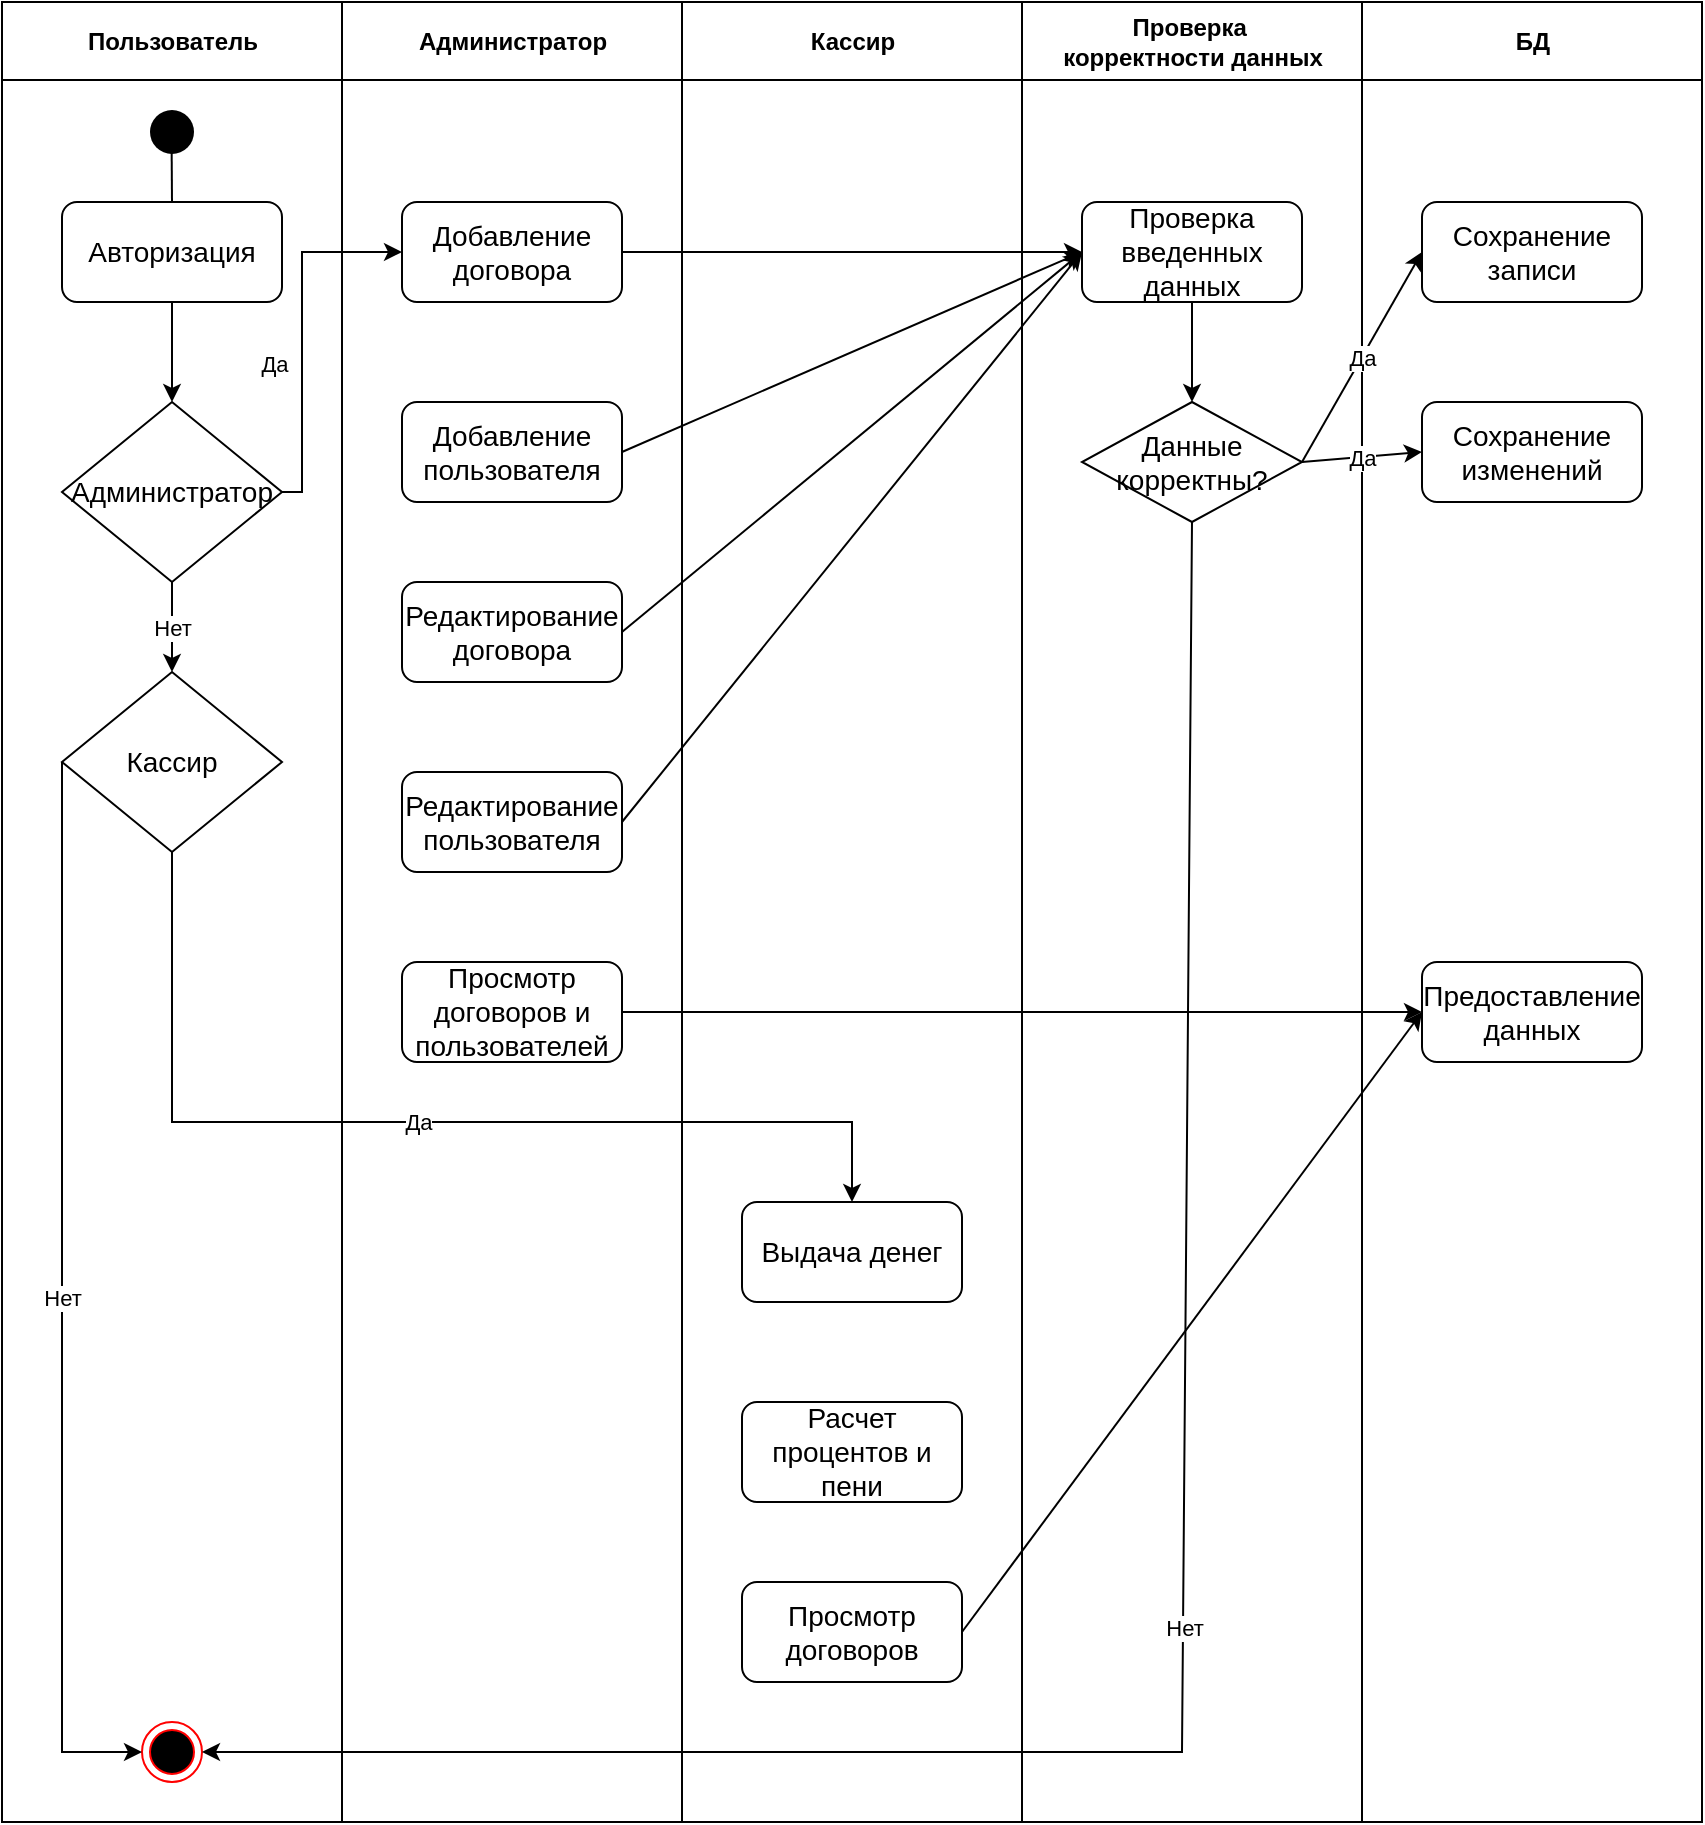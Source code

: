 <mxfile version="24.8.6">
  <diagram name="Страница — 1" id="yu08dZkPonVUcxdfUiRS">
    <mxGraphModel dx="2206" dy="1148" grid="1" gridSize="10" guides="1" tooltips="1" connect="1" arrows="1" fold="1" page="1" pageScale="1" pageWidth="827" pageHeight="1169" math="0" shadow="0">
      <root>
        <mxCell id="0" />
        <mxCell id="1" parent="0" />
        <mxCell id="oCJuTsg-3VOqoSwkAU5J-2" value="&lt;p style=&quot;margin: 4px 0px 0px;&quot;&gt;&lt;/p&gt;" style="verticalAlign=top;align=center;overflow=fill;html=1;whiteSpace=wrap;movable=1;resizable=1;rotatable=1;deletable=1;editable=1;locked=0;connectable=1;container=0;" vertex="1" parent="1">
          <mxGeometry width="170" height="910" as="geometry" />
        </mxCell>
        <mxCell id="oCJuTsg-3VOqoSwkAU5J-3" value="&lt;p style=&quot;margin: 4px 0px 0px;&quot;&gt;&lt;/p&gt;" style="verticalAlign=top;align=center;overflow=fill;html=1;whiteSpace=wrap;movable=1;resizable=1;rotatable=1;deletable=1;editable=1;locked=0;connectable=1;container=0;" vertex="1" parent="1">
          <mxGeometry x="170" width="170" height="910" as="geometry" />
        </mxCell>
        <mxCell id="oCJuTsg-3VOqoSwkAU5J-4" value="&lt;p style=&quot;margin: 4px 0px 0px;&quot;&gt;&lt;/p&gt;" style="verticalAlign=top;align=center;overflow=fill;html=1;whiteSpace=wrap;movable=1;resizable=1;rotatable=1;deletable=1;editable=1;locked=0;connectable=1;container=0;" vertex="1" parent="1">
          <mxGeometry x="340" width="170" height="910" as="geometry" />
        </mxCell>
        <mxCell id="oCJuTsg-3VOqoSwkAU5J-5" value="" style="verticalAlign=top;align=center;overflow=fill;html=1;whiteSpace=wrap;movable=1;resizable=1;rotatable=1;deletable=1;editable=1;locked=0;connectable=1;container=0;" vertex="1" parent="1">
          <mxGeometry x="680" width="170" height="910" as="geometry" />
        </mxCell>
        <mxCell id="oCJuTsg-3VOqoSwkAU5J-6" value="&lt;p style=&quot;margin: 4px 0px 0px; font-size: 11px;&quot;&gt;&lt;/p&gt;&lt;p style=&quot;margin: 4px 0px 0px; font-size: 11px;&quot;&gt;&lt;/p&gt;" style="verticalAlign=top;align=center;overflow=fill;html=1;whiteSpace=wrap;movable=1;resizable=1;rotatable=1;deletable=1;editable=1;locked=0;connectable=1;container=0;" vertex="1" parent="1">
          <mxGeometry x="510" width="170" height="910" as="geometry" />
        </mxCell>
        <mxCell id="oCJuTsg-3VOqoSwkAU5J-7" value="БД" style="text;align=center;fontStyle=1;verticalAlign=middle;spacingLeft=3;spacingRight=3;strokeColor=none;rotatable=0;points=[[0,0.5],[1,0.5]];portConstraint=eastwest;html=1;container=0;" vertex="1" parent="1">
          <mxGeometry x="725" y="10" width="80" height="20" as="geometry" />
        </mxCell>
        <mxCell id="oCJuTsg-3VOqoSwkAU5J-8" value="Проверка&amp;nbsp;&lt;div&gt;корректности данных&lt;/div&gt;" style="text;align=center;fontStyle=1;verticalAlign=middle;spacingLeft=3;spacingRight=3;strokeColor=none;rotatable=0;points=[[0,0.5],[1,0.5]];portConstraint=eastwest;html=1;container=0;" vertex="1" parent="1">
          <mxGeometry x="515" y="5" width="160" height="30" as="geometry" />
        </mxCell>
        <mxCell id="oCJuTsg-3VOqoSwkAU5J-9" value="Кассир" style="text;align=center;fontStyle=1;verticalAlign=middle;spacingLeft=3;spacingRight=3;strokeColor=none;rotatable=0;points=[[0,0.5],[1,0.5]];portConstraint=eastwest;html=1;container=0;" vertex="1" parent="1">
          <mxGeometry x="385" y="10" width="80" height="20" as="geometry" />
        </mxCell>
        <mxCell id="oCJuTsg-3VOqoSwkAU5J-10" value="Администратор" style="text;align=center;fontStyle=1;verticalAlign=middle;spacingLeft=3;spacingRight=3;strokeColor=none;rotatable=0;points=[[0,0.5],[1,0.5]];portConstraint=eastwest;html=1;container=0;" vertex="1" parent="1">
          <mxGeometry x="205" y="10" width="100" height="20" as="geometry" />
        </mxCell>
        <mxCell id="oCJuTsg-3VOqoSwkAU5J-11" value="Пользователь" style="text;align=center;fontStyle=1;verticalAlign=middle;spacingLeft=3;spacingRight=3;strokeColor=none;rotatable=0;points=[[0,0.5],[1,0.5]];portConstraint=eastwest;html=1;container=0;" vertex="1" parent="1">
          <mxGeometry x="40" y="10" width="90" height="20" as="geometry" />
        </mxCell>
        <mxCell id="oCJuTsg-3VOqoSwkAU5J-12" value="" style="line;strokeWidth=1;fillColor=none;align=left;verticalAlign=middle;spacingTop=-1;spacingLeft=3;spacingRight=3;rotatable=0;labelPosition=right;points=[];portConstraint=eastwest;strokeColor=inherit;container=0;" vertex="1" parent="1">
          <mxGeometry y="35" width="850" height="8" as="geometry" />
        </mxCell>
        <mxCell id="oCJuTsg-3VOqoSwkAU5J-13" value="" style="ellipse;html=1;shape=endState;fillColor=#000000;strokeColor=none;" vertex="1" parent="1">
          <mxGeometry x="70" y="50" width="30" height="30" as="geometry" />
        </mxCell>
        <mxCell id="oCJuTsg-3VOqoSwkAU5J-14" value="" style="edgeStyle=orthogonalEdgeStyle;rounded=0;orthogonalLoop=1;jettySize=auto;html=1;" edge="1" parent="1" source="oCJuTsg-3VOqoSwkAU5J-15" target="oCJuTsg-3VOqoSwkAU5J-21">
          <mxGeometry relative="1" as="geometry" />
        </mxCell>
        <mxCell id="oCJuTsg-3VOqoSwkAU5J-15" value="&lt;font style=&quot;font-size: 14px;&quot;&gt;Авторизация&lt;/font&gt;" style="rounded=1;whiteSpace=wrap;html=1;" vertex="1" parent="1">
          <mxGeometry x="30" y="100" width="110" height="50" as="geometry" />
        </mxCell>
        <mxCell id="oCJuTsg-3VOqoSwkAU5J-16" value="" style="endArrow=none;html=1;rounded=0;entryX=0.494;entryY=0.798;entryDx=0;entryDy=0;entryPerimeter=0;exitX=0.5;exitY=0;exitDx=0;exitDy=0;" edge="1" parent="1" source="oCJuTsg-3VOqoSwkAU5J-15" target="oCJuTsg-3VOqoSwkAU5J-13">
          <mxGeometry width="50" height="50" relative="1" as="geometry">
            <mxPoint x="330" y="310" as="sourcePoint" />
            <mxPoint x="380" y="260" as="targetPoint" />
          </mxGeometry>
        </mxCell>
        <mxCell id="oCJuTsg-3VOqoSwkAU5J-19" style="edgeStyle=orthogonalEdgeStyle;rounded=0;orthogonalLoop=1;jettySize=auto;html=1;entryX=0;entryY=0.5;entryDx=0;entryDy=0;" edge="1" parent="1" source="oCJuTsg-3VOqoSwkAU5J-21" target="oCJuTsg-3VOqoSwkAU5J-26">
          <mxGeometry relative="1" as="geometry">
            <Array as="points">
              <mxPoint x="150" y="245" />
              <mxPoint x="150" y="125" />
            </Array>
          </mxGeometry>
        </mxCell>
        <mxCell id="oCJuTsg-3VOqoSwkAU5J-20" value="Да" style="edgeLabel;html=1;align=center;verticalAlign=middle;resizable=0;points=[];" vertex="1" connectable="0" parent="oCJuTsg-3VOqoSwkAU5J-19">
          <mxGeometry x="-0.267" y="2" relative="1" as="geometry">
            <mxPoint x="-12" y="-8" as="offset" />
          </mxGeometry>
        </mxCell>
        <mxCell id="oCJuTsg-3VOqoSwkAU5J-21" value="&lt;font style=&quot;font-size: 14px;&quot;&gt;Администратор&lt;/font&gt;" style="rhombus;whiteSpace=wrap;html=1;" vertex="1" parent="1">
          <mxGeometry x="30" y="200" width="110" height="90" as="geometry" />
        </mxCell>
        <mxCell id="oCJuTsg-3VOqoSwkAU5J-24" value="&lt;span style=&quot;font-size: 14px;&quot;&gt;Кассир&lt;/span&gt;" style="rhombus;whiteSpace=wrap;html=1;" vertex="1" parent="1">
          <mxGeometry x="30" y="335" width="110" height="90" as="geometry" />
        </mxCell>
        <mxCell id="oCJuTsg-3VOqoSwkAU5J-26" value="&lt;font style=&quot;font-size: 14px;&quot;&gt;Добавление договора&lt;/font&gt;" style="rounded=1;whiteSpace=wrap;html=1;" vertex="1" parent="1">
          <mxGeometry x="200" y="100" width="110" height="50" as="geometry" />
        </mxCell>
        <mxCell id="oCJuTsg-3VOqoSwkAU5J-27" value="" style="ellipse;html=1;shape=endState;fillColor=#000000;strokeColor=#ff0000;" vertex="1" parent="1">
          <mxGeometry x="70" y="860" width="30" height="30" as="geometry" />
        </mxCell>
        <mxCell id="oCJuTsg-3VOqoSwkAU5J-30" value="&lt;font style=&quot;font-size: 14px;&quot;&gt;Редактирование договора&lt;/font&gt;" style="rounded=1;whiteSpace=wrap;html=1;" vertex="1" parent="1">
          <mxGeometry x="200" y="290" width="110" height="50" as="geometry" />
        </mxCell>
        <mxCell id="oCJuTsg-3VOqoSwkAU5J-34" value="&lt;font style=&quot;font-size: 14px;&quot;&gt;Сохранение изменений&lt;/font&gt;" style="rounded=1;whiteSpace=wrap;html=1;" vertex="1" parent="1">
          <mxGeometry x="710" y="200" width="110" height="50" as="geometry" />
        </mxCell>
        <mxCell id="oCJuTsg-3VOqoSwkAU5J-36" value="&lt;font style=&quot;font-size: 14px;&quot;&gt;Выдача денег&lt;/font&gt;" style="rounded=1;whiteSpace=wrap;html=1;" vertex="1" parent="1">
          <mxGeometry x="370" y="600" width="110" height="50" as="geometry" />
        </mxCell>
        <mxCell id="oCJuTsg-3VOqoSwkAU5J-39" style="edgeStyle=orthogonalEdgeStyle;rounded=0;orthogonalLoop=1;jettySize=auto;html=1;exitX=0.5;exitY=1;exitDx=0;exitDy=0;entryX=0.5;entryY=0;entryDx=0;entryDy=0;" edge="1" parent="1" source="oCJuTsg-3VOqoSwkAU5J-40" target="oCJuTsg-3VOqoSwkAU5J-45">
          <mxGeometry relative="1" as="geometry" />
        </mxCell>
        <mxCell id="oCJuTsg-3VOqoSwkAU5J-42" value="&lt;font style=&quot;font-size: 14px;&quot;&gt;Сохранение записи&lt;/font&gt;" style="rounded=1;whiteSpace=wrap;html=1;" vertex="1" parent="1">
          <mxGeometry x="710" y="100" width="110" height="50" as="geometry" />
        </mxCell>
        <mxCell id="oCJuTsg-3VOqoSwkAU5J-45" value="&lt;font style=&quot;font-size: 14px;&quot;&gt;Данные корректны?&lt;/font&gt;" style="rhombus;whiteSpace=wrap;html=1;" vertex="1" parent="1">
          <mxGeometry x="540" y="200" width="110" height="60" as="geometry" />
        </mxCell>
        <mxCell id="oCJuTsg-3VOqoSwkAU5J-47" value="&lt;font style=&quot;font-size: 14px;&quot;&gt;Просмотр договоров&lt;/font&gt;" style="rounded=1;whiteSpace=wrap;html=1;" vertex="1" parent="1">
          <mxGeometry x="370" y="790" width="110" height="50" as="geometry" />
        </mxCell>
        <mxCell id="oCJuTsg-3VOqoSwkAU5J-49" value="&lt;font style=&quot;font-size: 14px;&quot;&gt;Предоставление данных&lt;/font&gt;" style="rounded=1;whiteSpace=wrap;html=1;" vertex="1" parent="1">
          <mxGeometry x="710" y="480" width="110" height="50" as="geometry" />
        </mxCell>
        <mxCell id="oCJuTsg-3VOqoSwkAU5J-63" value="&lt;font style=&quot;font-size: 14px;&quot;&gt;Редактирование пользователя&lt;/font&gt;" style="rounded=1;whiteSpace=wrap;html=1;" vertex="1" parent="1">
          <mxGeometry x="200" y="385" width="110" height="50" as="geometry" />
        </mxCell>
        <mxCell id="oCJuTsg-3VOqoSwkAU5J-72" value="&lt;font style=&quot;font-size: 14px;&quot;&gt;Добавление пользователя&lt;/font&gt;" style="rounded=1;whiteSpace=wrap;html=1;" vertex="1" parent="1">
          <mxGeometry x="200" y="200" width="110" height="50" as="geometry" />
        </mxCell>
        <mxCell id="oCJuTsg-3VOqoSwkAU5J-83" value="" style="endArrow=classic;html=1;rounded=0;exitX=0.5;exitY=1;exitDx=0;exitDy=0;entryX=0.5;entryY=0;entryDx=0;entryDy=0;" edge="1" parent="1" source="oCJuTsg-3VOqoSwkAU5J-21" target="oCJuTsg-3VOqoSwkAU5J-24">
          <mxGeometry relative="1" as="geometry">
            <mxPoint x="100" y="300" as="sourcePoint" />
            <mxPoint x="200" y="300" as="targetPoint" />
          </mxGeometry>
        </mxCell>
        <mxCell id="oCJuTsg-3VOqoSwkAU5J-84" value="Нет" style="edgeLabel;resizable=0;html=1;;align=center;verticalAlign=middle;" connectable="0" vertex="1" parent="oCJuTsg-3VOqoSwkAU5J-83">
          <mxGeometry relative="1" as="geometry" />
        </mxCell>
        <mxCell id="oCJuTsg-3VOqoSwkAU5J-85" value="&lt;font style=&quot;font-size: 14px;&quot;&gt;Расчет процентов и пени&lt;/font&gt;" style="rounded=1;whiteSpace=wrap;html=1;" vertex="1" parent="1">
          <mxGeometry x="370" y="700" width="110" height="50" as="geometry" />
        </mxCell>
        <mxCell id="oCJuTsg-3VOqoSwkAU5J-88" value="&lt;font style=&quot;font-size: 14px;&quot;&gt;Просмотр договоров и пользователей&lt;/font&gt;" style="rounded=1;whiteSpace=wrap;html=1;" vertex="1" parent="1">
          <mxGeometry x="200" y="480" width="110" height="50" as="geometry" />
        </mxCell>
        <mxCell id="oCJuTsg-3VOqoSwkAU5J-93" value="" style="edgeStyle=orthogonalEdgeStyle;rounded=0;orthogonalLoop=1;jettySize=auto;html=1;exitX=1;exitY=0.5;exitDx=0;exitDy=0;entryX=0;entryY=0.5;entryDx=0;entryDy=0;" edge="1" parent="1" source="oCJuTsg-3VOqoSwkAU5J-26" target="oCJuTsg-3VOqoSwkAU5J-40">
          <mxGeometry relative="1" as="geometry">
            <mxPoint x="310" y="125" as="sourcePoint" />
            <mxPoint x="900" y="125" as="targetPoint" />
          </mxGeometry>
        </mxCell>
        <mxCell id="oCJuTsg-3VOqoSwkAU5J-40" value="&lt;font style=&quot;font-size: 14px;&quot;&gt;Проверка введенных данных&lt;/font&gt;" style="rounded=1;whiteSpace=wrap;html=1;" vertex="1" parent="1">
          <mxGeometry x="540" y="100" width="110" height="50" as="geometry" />
        </mxCell>
        <mxCell id="oCJuTsg-3VOqoSwkAU5J-94" value="" style="endArrow=classic;html=1;rounded=0;exitX=1;exitY=0.5;exitDx=0;exitDy=0;entryX=0;entryY=0.5;entryDx=0;entryDy=0;" edge="1" parent="1" source="oCJuTsg-3VOqoSwkAU5J-72" target="oCJuTsg-3VOqoSwkAU5J-40">
          <mxGeometry width="50" height="50" relative="1" as="geometry">
            <mxPoint x="400" y="230" as="sourcePoint" />
            <mxPoint x="450" y="180" as="targetPoint" />
          </mxGeometry>
        </mxCell>
        <mxCell id="oCJuTsg-3VOqoSwkAU5J-95" value="" style="endArrow=classic;html=1;rounded=0;exitX=1;exitY=0.5;exitDx=0;exitDy=0;entryX=0;entryY=0.5;entryDx=0;entryDy=0;" edge="1" parent="1" source="oCJuTsg-3VOqoSwkAU5J-30" target="oCJuTsg-3VOqoSwkAU5J-40">
          <mxGeometry width="50" height="50" relative="1" as="geometry">
            <mxPoint x="370" y="300" as="sourcePoint" />
            <mxPoint x="420" y="250" as="targetPoint" />
          </mxGeometry>
        </mxCell>
        <mxCell id="oCJuTsg-3VOqoSwkAU5J-96" value="" style="endArrow=classic;html=1;rounded=0;exitX=1;exitY=0.5;exitDx=0;exitDy=0;entryX=0;entryY=0.5;entryDx=0;entryDy=0;" edge="1" parent="1" source="oCJuTsg-3VOqoSwkAU5J-63" target="oCJuTsg-3VOqoSwkAU5J-40">
          <mxGeometry width="50" height="50" relative="1" as="geometry">
            <mxPoint x="390" y="410" as="sourcePoint" />
            <mxPoint x="440" y="360" as="targetPoint" />
          </mxGeometry>
        </mxCell>
        <mxCell id="oCJuTsg-3VOqoSwkAU5J-97" value="" style="endArrow=classic;html=1;rounded=0;exitX=1;exitY=0.5;exitDx=0;exitDy=0;entryX=0;entryY=0.5;entryDx=0;entryDy=0;" edge="1" parent="1" source="oCJuTsg-3VOqoSwkAU5J-45" target="oCJuTsg-3VOqoSwkAU5J-42">
          <mxGeometry relative="1" as="geometry">
            <mxPoint x="570" y="310" as="sourcePoint" />
            <mxPoint x="620" y="280" as="targetPoint" />
          </mxGeometry>
        </mxCell>
        <mxCell id="oCJuTsg-3VOqoSwkAU5J-98" value="Да" style="edgeLabel;resizable=0;html=1;;align=center;verticalAlign=middle;" connectable="0" vertex="1" parent="oCJuTsg-3VOqoSwkAU5J-97">
          <mxGeometry relative="1" as="geometry" />
        </mxCell>
        <mxCell id="oCJuTsg-3VOqoSwkAU5J-100" value="" style="endArrow=classic;html=1;rounded=0;exitX=1;exitY=0.5;exitDx=0;exitDy=0;entryX=0;entryY=0.5;entryDx=0;entryDy=0;" edge="1" parent="1" source="oCJuTsg-3VOqoSwkAU5J-45" target="oCJuTsg-3VOqoSwkAU5J-34">
          <mxGeometry relative="1" as="geometry">
            <mxPoint x="700" y="180" as="sourcePoint" />
            <mxPoint x="800" y="180" as="targetPoint" />
          </mxGeometry>
        </mxCell>
        <mxCell id="oCJuTsg-3VOqoSwkAU5J-101" value="Да" style="edgeLabel;resizable=0;html=1;;align=center;verticalAlign=middle;" connectable="0" vertex="1" parent="oCJuTsg-3VOqoSwkAU5J-100">
          <mxGeometry relative="1" as="geometry" />
        </mxCell>
        <mxCell id="oCJuTsg-3VOqoSwkAU5J-103" value="" style="endArrow=classic;html=1;rounded=0;exitX=0.5;exitY=1;exitDx=0;exitDy=0;entryX=1;entryY=0.5;entryDx=0;entryDy=0;" edge="1" parent="1" source="oCJuTsg-3VOqoSwkAU5J-45" target="oCJuTsg-3VOqoSwkAU5J-27">
          <mxGeometry relative="1" as="geometry">
            <mxPoint x="570" y="340" as="sourcePoint" />
            <mxPoint x="670" y="340" as="targetPoint" />
            <Array as="points">
              <mxPoint x="590" y="875" />
            </Array>
          </mxGeometry>
        </mxCell>
        <mxCell id="oCJuTsg-3VOqoSwkAU5J-104" value="Нет" style="edgeLabel;resizable=0;html=1;;align=center;verticalAlign=middle;" connectable="0" vertex="1" parent="oCJuTsg-3VOqoSwkAU5J-103">
          <mxGeometry relative="1" as="geometry" />
        </mxCell>
        <mxCell id="oCJuTsg-3VOqoSwkAU5J-105" value="" style="endArrow=classic;html=1;rounded=0;exitX=1;exitY=0.5;exitDx=0;exitDy=0;entryX=0;entryY=0.5;entryDx=0;entryDy=0;" edge="1" parent="1" source="oCJuTsg-3VOqoSwkAU5J-88" target="oCJuTsg-3VOqoSwkAU5J-49">
          <mxGeometry width="50" height="50" relative="1" as="geometry">
            <mxPoint x="410" y="430" as="sourcePoint" />
            <mxPoint x="460" y="380" as="targetPoint" />
          </mxGeometry>
        </mxCell>
        <mxCell id="oCJuTsg-3VOqoSwkAU5J-106" value="" style="endArrow=classic;html=1;rounded=0;exitX=0.5;exitY=1;exitDx=0;exitDy=0;entryX=0.5;entryY=0;entryDx=0;entryDy=0;" edge="1" parent="1" source="oCJuTsg-3VOqoSwkAU5J-24" target="oCJuTsg-3VOqoSwkAU5J-36">
          <mxGeometry relative="1" as="geometry">
            <mxPoint x="60" y="480" as="sourcePoint" />
            <mxPoint x="160" y="480" as="targetPoint" />
            <Array as="points">
              <mxPoint x="85" y="560" />
              <mxPoint x="425" y="560" />
            </Array>
          </mxGeometry>
        </mxCell>
        <mxCell id="oCJuTsg-3VOqoSwkAU5J-107" value="Да" style="edgeLabel;resizable=0;html=1;;align=center;verticalAlign=middle;" connectable="0" vertex="1" parent="oCJuTsg-3VOqoSwkAU5J-106">
          <mxGeometry relative="1" as="geometry" />
        </mxCell>
        <mxCell id="oCJuTsg-3VOqoSwkAU5J-108" value="" style="endArrow=classic;html=1;rounded=0;exitX=1;exitY=0.5;exitDx=0;exitDy=0;entryX=0;entryY=0.5;entryDx=0;entryDy=0;" edge="1" parent="1" source="oCJuTsg-3VOqoSwkAU5J-47" target="oCJuTsg-3VOqoSwkAU5J-49">
          <mxGeometry width="50" height="50" relative="1" as="geometry">
            <mxPoint x="540" y="790" as="sourcePoint" />
            <mxPoint x="590" y="740" as="targetPoint" />
          </mxGeometry>
        </mxCell>
        <mxCell id="oCJuTsg-3VOqoSwkAU5J-109" value="" style="endArrow=classic;html=1;rounded=0;exitX=0;exitY=0.5;exitDx=0;exitDy=0;entryX=0;entryY=0.5;entryDx=0;entryDy=0;" edge="1" parent="1" source="oCJuTsg-3VOqoSwkAU5J-24" target="oCJuTsg-3VOqoSwkAU5J-27">
          <mxGeometry relative="1" as="geometry">
            <mxPoint x="30" y="440" as="sourcePoint" />
            <mxPoint x="130" y="440" as="targetPoint" />
            <Array as="points">
              <mxPoint x="30" y="875" />
            </Array>
          </mxGeometry>
        </mxCell>
        <mxCell id="oCJuTsg-3VOqoSwkAU5J-110" value="Нет" style="edgeLabel;resizable=0;html=1;;align=center;verticalAlign=middle;" connectable="0" vertex="1" parent="oCJuTsg-3VOqoSwkAU5J-109">
          <mxGeometry relative="1" as="geometry" />
        </mxCell>
      </root>
    </mxGraphModel>
  </diagram>
</mxfile>
